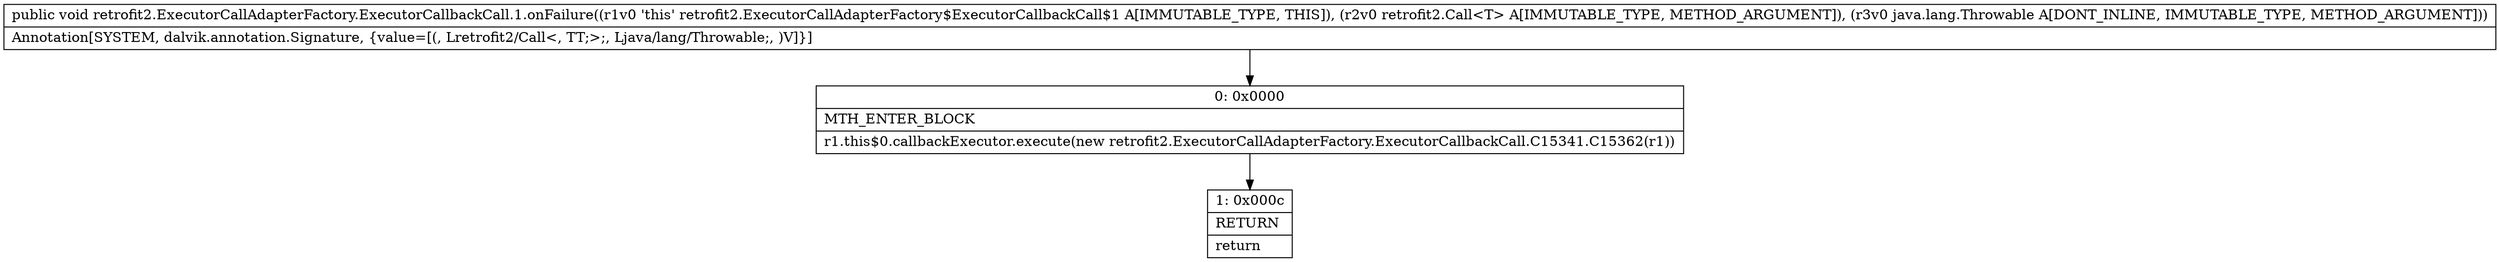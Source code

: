 digraph "CFG forretrofit2.ExecutorCallAdapterFactory.ExecutorCallbackCall.1.onFailure(Lretrofit2\/Call;Ljava\/lang\/Throwable;)V" {
Node_0 [shape=record,label="{0\:\ 0x0000|MTH_ENTER_BLOCK\l|r1.this$0.callbackExecutor.execute(new retrofit2.ExecutorCallAdapterFactory.ExecutorCallbackCall.C15341.C15362(r1))\l}"];
Node_1 [shape=record,label="{1\:\ 0x000c|RETURN\l|return\l}"];
MethodNode[shape=record,label="{public void retrofit2.ExecutorCallAdapterFactory.ExecutorCallbackCall.1.onFailure((r1v0 'this' retrofit2.ExecutorCallAdapterFactory$ExecutorCallbackCall$1 A[IMMUTABLE_TYPE, THIS]), (r2v0 retrofit2.Call\<T\> A[IMMUTABLE_TYPE, METHOD_ARGUMENT]), (r3v0 java.lang.Throwable A[DONT_INLINE, IMMUTABLE_TYPE, METHOD_ARGUMENT]))  | Annotation[SYSTEM, dalvik.annotation.Signature, \{value=[(, Lretrofit2\/Call\<, TT;\>;, Ljava\/lang\/Throwable;, )V]\}]\l}"];
MethodNode -> Node_0;
Node_0 -> Node_1;
}

